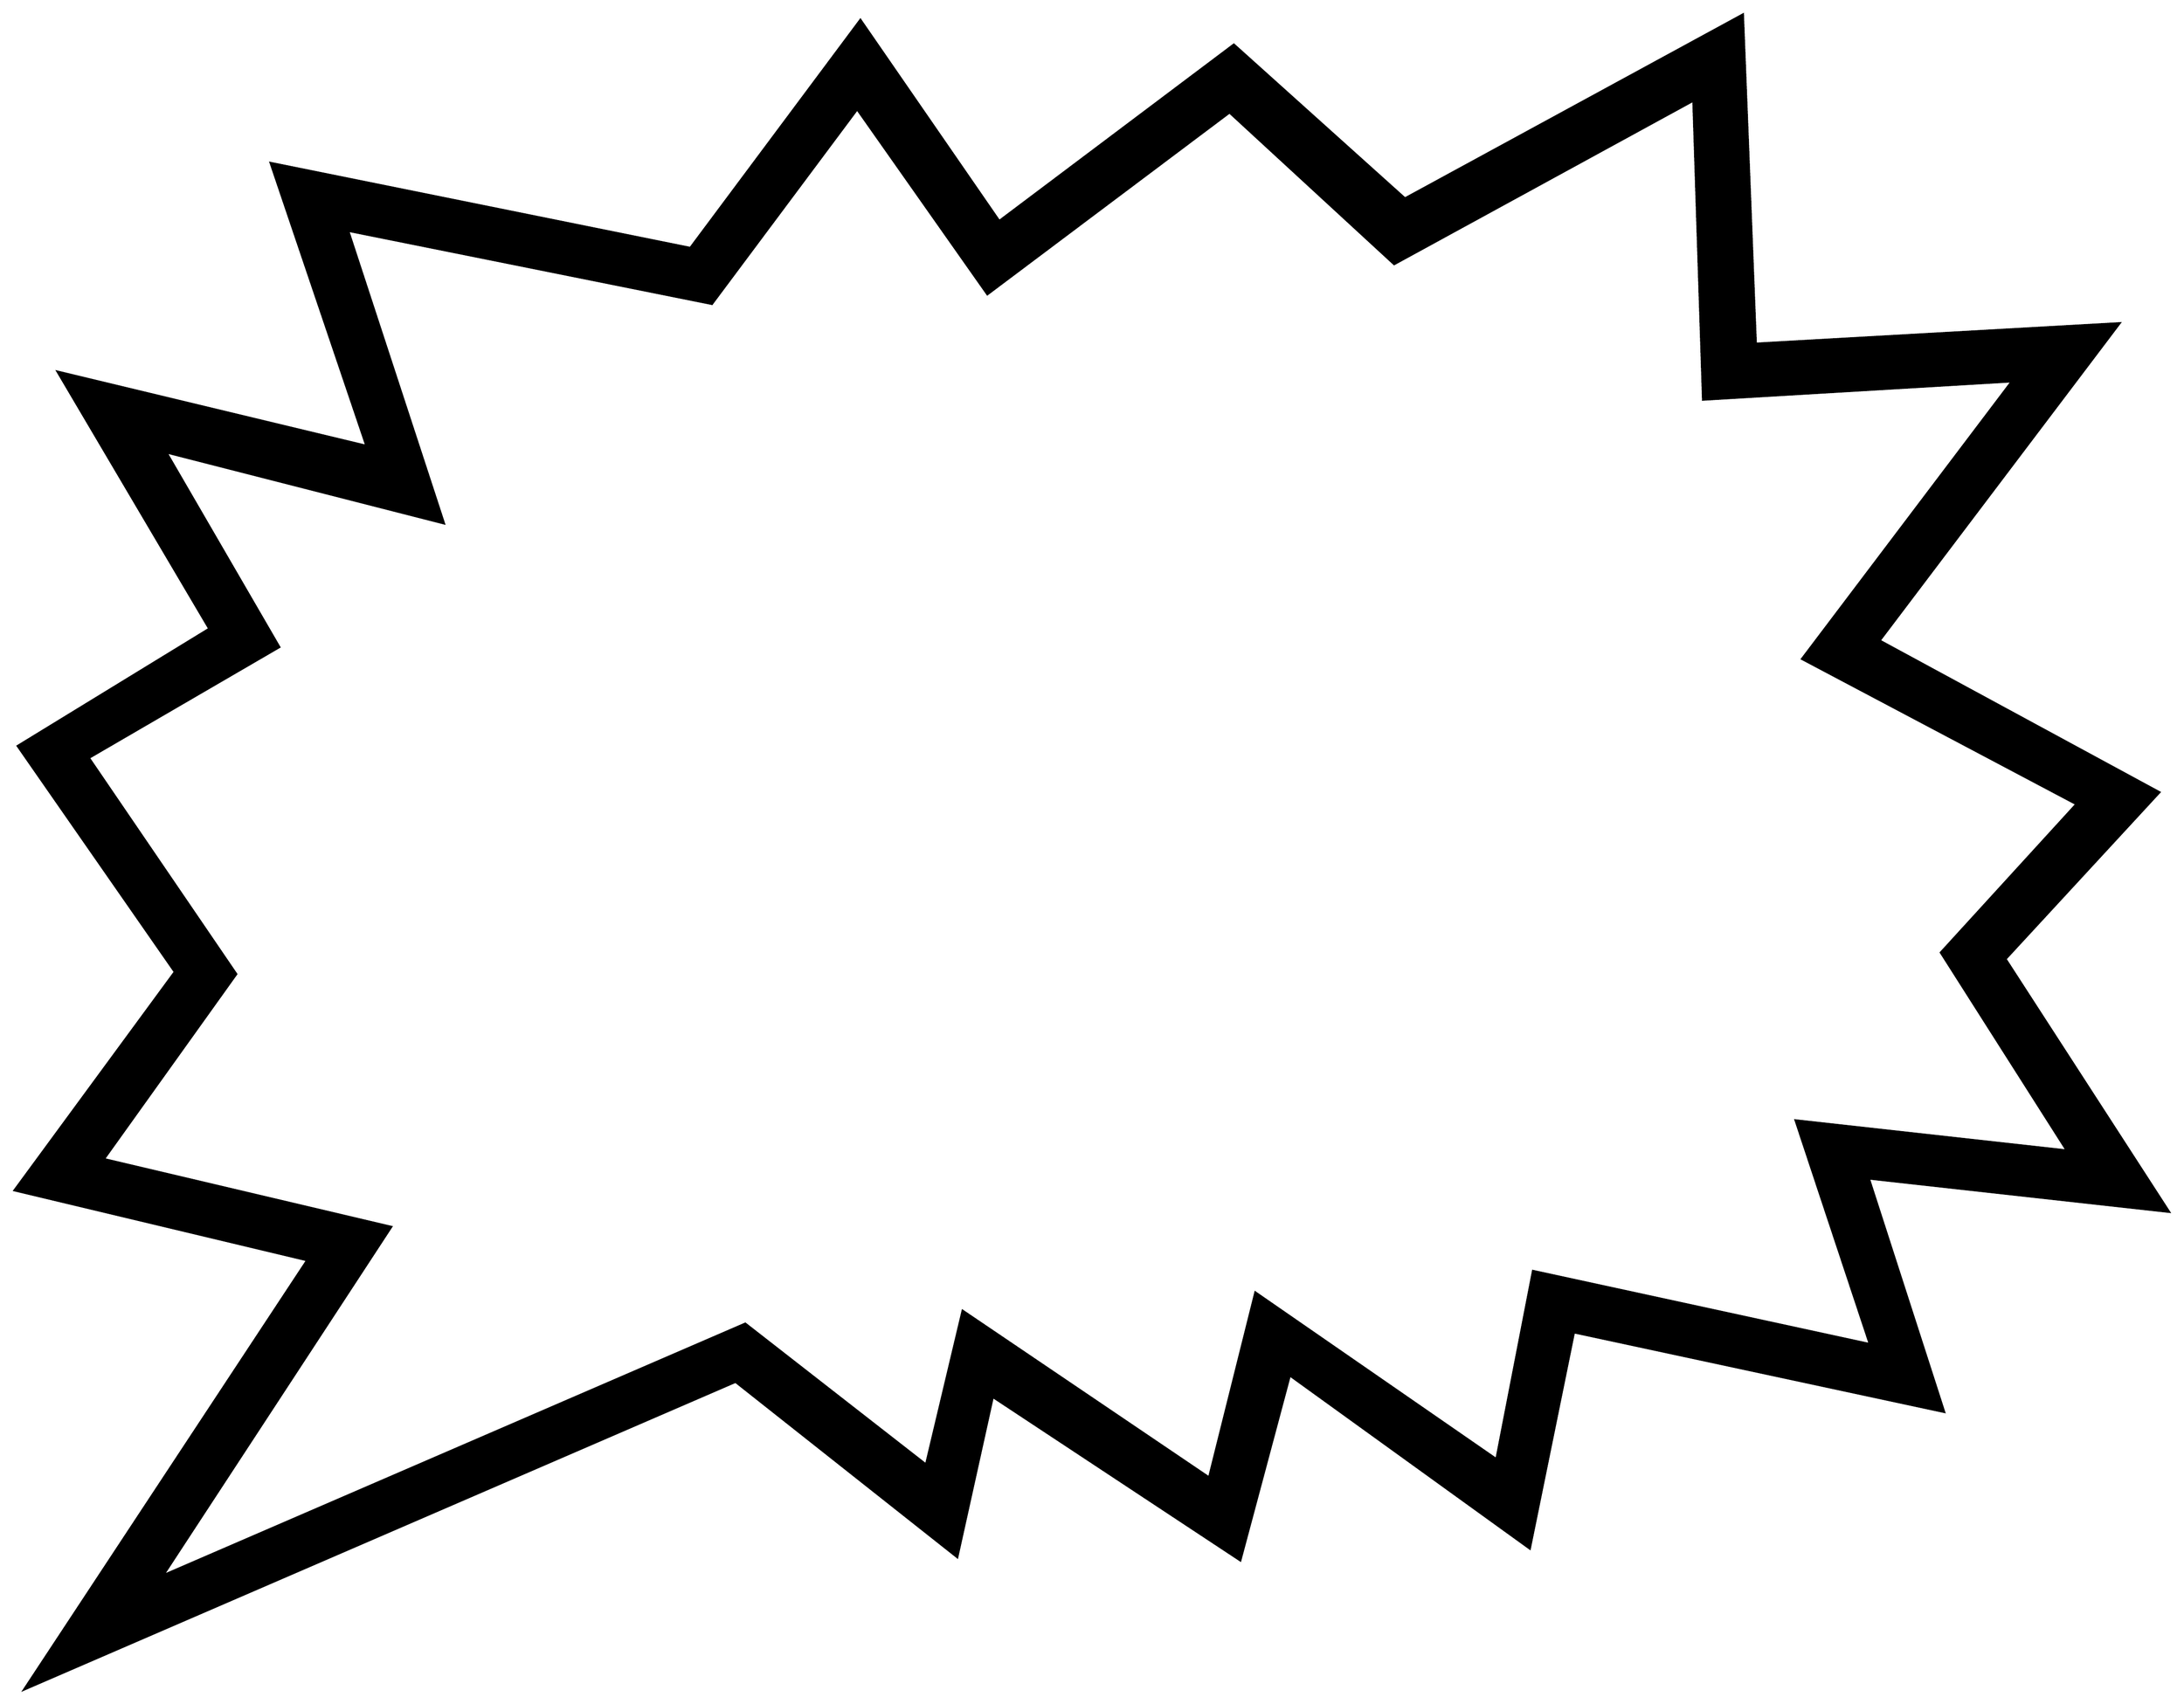 


\begin{tikzpicture}[y=0.80pt, x=0.80pt, yscale=-1.0, xscale=1.0, inner sep=0pt, outer sep=0pt]
\begin{scope}[shift={(100.0,1784.0)},nonzero rule]
  \path[draw=.,fill=.,line width=1.600pt] (2025.0,-326.0) --
    (1746.0,-357.0) -- (1816.0,-140.0) -- (1472.0,-214.0) --
    (1431.0,-13.0) -- (1208.0,-174.0) -- (1162.0,-2.0) --
    (932.0,-154.0) -- (899.0,-5.0) -- (693.0,-168.0) --
    (32.0,118.0) -- (295.0,-281.0) -- (23.0,-346.0) --
    (172.0,-549.0) -- (26.0,-759.0) -- (204.0,-868.0) --
    (63.0,-1107.0) -- (350.0,-1038.0) -- (261.0,-1301.0) --
    (651.0,-1222.0) -- (809.0,-1434.0) -- (938.0,-1247.0) --
    (1156.0,-1411.0) -- (1315.0,-1268.0) -- (1629.0,-1439.0) --
    (1641.0,-1133.0) -- (1979.0,-1152.0) -- (1756.0,-857.0) --
    (2016.0,-716.0) -- (1873.0,-561.0) -- (2025.0,-326.0) --
    cycle(1939.0,-705.0) -- (1684.0,-840.0) -- (1879.0,-1098.0)
    -- (1592.0,-1081.0) -- (1583.0,-1359.0) -- (1305.0,-1207.0)
    -- (1152.0,-1348.0) -- (927.0,-1179.0) -- (806.0,-1351.0) --
    (671.0,-1170.0) -- (333.0,-1238.0) -- (422.0,-966.0) --
    (164.0,-1032.0) -- (269.0,-851.0) -- (92.0,-748.0) --
    (229.0,-547.0) -- (106.0,-375.0) -- (373.0,-312.0) --
    (161.0,12.0) -- (702.0,-222.0) -- (870.0,-91.0) --
    (904.0,-234.0) -- (1133.0,-79.0) -- (1176.0,-251.0) --
    (1400.0,-96.0) -- (1434.0,-271.0) -- (1747.0,-203.0) --
    (1678.0,-411.0) -- (1930.0,-383.0) -- (1813.0,-567.0) --
    (1939.0,-705.0) -- cycle;
\end{scope}

\end{tikzpicture}

